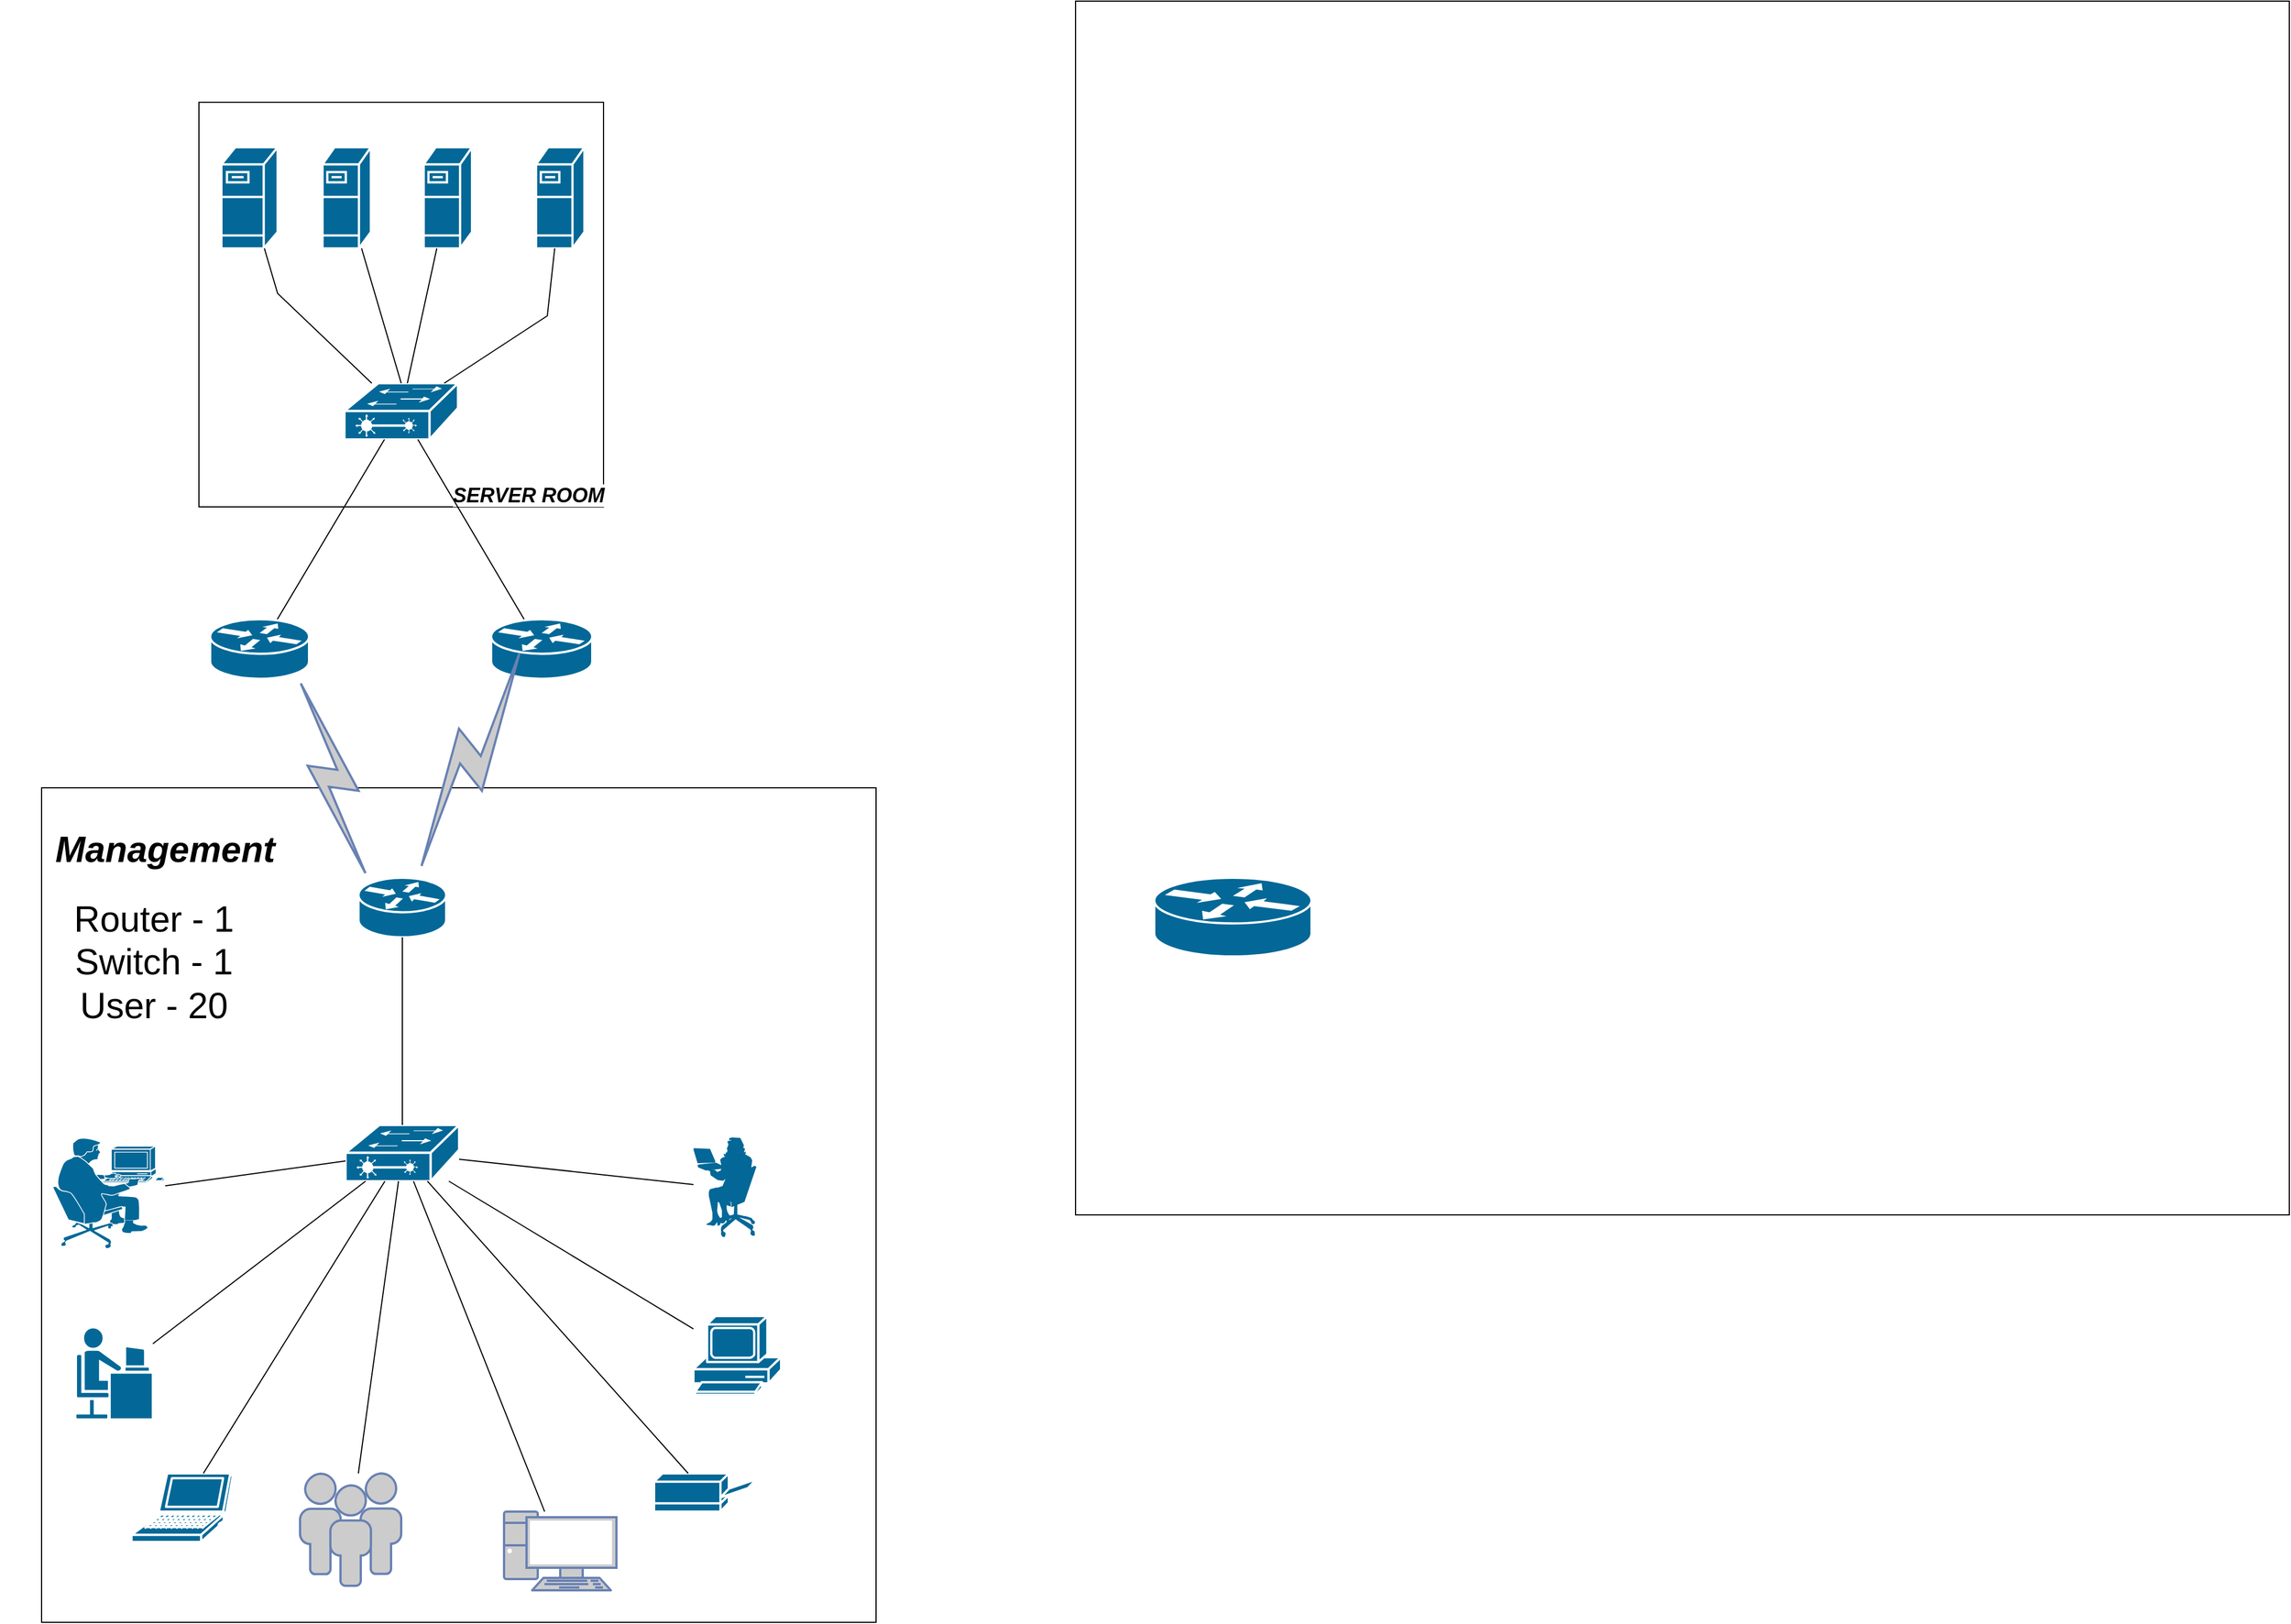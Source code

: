 <mxfile version="16.6.5" type="github">
  <diagram id="I0W5fS5LRaxKxFZAML5S" name="Page-1">
    <mxGraphModel dx="3472" dy="1800" grid="1" gridSize="10" guides="1" tooltips="1" connect="1" arrows="1" fold="1" page="1" pageScale="1" pageWidth="3300" pageHeight="4681" math="0" shadow="0">
      <root>
        <mxCell id="0" />
        <mxCell id="1" parent="0" />
        <mxCell id="NICJKz-JnJCaqx4EFZLU-43" value="" style="whiteSpace=wrap;html=1;aspect=fixed;fontStyle=3;labelBackgroundColor=#FFFFFF;" vertex="1" parent="1">
          <mxGeometry x="440" y="90" width="360" height="360" as="geometry" />
        </mxCell>
        <mxCell id="NICJKz-JnJCaqx4EFZLU-44" value="" style="shape=mxgraph.cisco.servers.fileserver;sketch=0;html=1;pointerEvents=1;dashed=0;fillColor=#036897;strokeColor=#ffffff;strokeWidth=2;verticalLabelPosition=bottom;verticalAlign=top;align=center;outlineConnect=0;" vertex="1" parent="1">
          <mxGeometry x="460" y="130" width="50" height="90" as="geometry" />
        </mxCell>
        <mxCell id="NICJKz-JnJCaqx4EFZLU-45" value="" style="shape=mxgraph.cisco.servers.fileserver;sketch=0;html=1;pointerEvents=1;dashed=0;fillColor=#036897;strokeColor=#ffffff;strokeWidth=2;verticalLabelPosition=bottom;verticalAlign=top;align=center;outlineConnect=0;" vertex="1" parent="1">
          <mxGeometry x="550" y="130" width="43" height="90" as="geometry" />
        </mxCell>
        <mxCell id="NICJKz-JnJCaqx4EFZLU-46" value="" style="shape=mxgraph.cisco.servers.fileserver;sketch=0;html=1;pointerEvents=1;dashed=0;fillColor=#036897;strokeColor=#ffffff;strokeWidth=2;verticalLabelPosition=bottom;verticalAlign=top;align=center;outlineConnect=0;" vertex="1" parent="1">
          <mxGeometry x="640" y="130" width="43" height="90" as="geometry" />
        </mxCell>
        <mxCell id="NICJKz-JnJCaqx4EFZLU-47" value="" style="shape=mxgraph.cisco.servers.fileserver;sketch=0;html=1;pointerEvents=1;dashed=0;fillColor=#036897;strokeColor=#ffffff;strokeWidth=2;verticalLabelPosition=bottom;verticalAlign=top;align=center;outlineConnect=0;" vertex="1" parent="1">
          <mxGeometry x="740" y="130" width="43" height="90" as="geometry" />
        </mxCell>
        <mxCell id="NICJKz-JnJCaqx4EFZLU-48" value="" style="shape=mxgraph.cisco.switches.layer_2_remote_switch;sketch=0;html=1;pointerEvents=1;dashed=0;fillColor=#036897;strokeColor=#ffffff;strokeWidth=2;verticalLabelPosition=bottom;verticalAlign=top;align=center;outlineConnect=0;" vertex="1" parent="1">
          <mxGeometry x="569.5" y="340" width="101" height="50" as="geometry" />
        </mxCell>
        <mxCell id="NICJKz-JnJCaqx4EFZLU-49" value="" style="endArrow=none;html=1;rounded=0;" edge="1" parent="1" source="NICJKz-JnJCaqx4EFZLU-44" target="NICJKz-JnJCaqx4EFZLU-48">
          <mxGeometry width="50" height="50" relative="1" as="geometry">
            <mxPoint x="320" y="370" as="sourcePoint" />
            <mxPoint x="360" y="320" as="targetPoint" />
            <Array as="points">
              <mxPoint x="510" y="260" />
            </Array>
          </mxGeometry>
        </mxCell>
        <mxCell id="NICJKz-JnJCaqx4EFZLU-50" value="" style="endArrow=none;html=1;rounded=0;exitX=0.5;exitY=0;exitDx=0;exitDy=0;exitPerimeter=0;" edge="1" parent="1" source="NICJKz-JnJCaqx4EFZLU-48" target="NICJKz-JnJCaqx4EFZLU-45">
          <mxGeometry width="50" height="50" relative="1" as="geometry">
            <mxPoint x="580" y="300" as="sourcePoint" />
            <mxPoint x="630" y="250" as="targetPoint" />
          </mxGeometry>
        </mxCell>
        <mxCell id="NICJKz-JnJCaqx4EFZLU-51" value="" style="endArrow=none;html=1;rounded=0;" edge="1" parent="1" source="NICJKz-JnJCaqx4EFZLU-48" target="NICJKz-JnJCaqx4EFZLU-46">
          <mxGeometry width="50" height="50" relative="1" as="geometry">
            <mxPoint x="670" y="310" as="sourcePoint" />
            <mxPoint x="720" y="260" as="targetPoint" />
          </mxGeometry>
        </mxCell>
        <mxCell id="NICJKz-JnJCaqx4EFZLU-52" value="" style="endArrow=none;html=1;rounded=0;" edge="1" parent="1" source="NICJKz-JnJCaqx4EFZLU-48" target="NICJKz-JnJCaqx4EFZLU-47">
          <mxGeometry width="50" height="50" relative="1" as="geometry">
            <mxPoint x="720" y="320" as="sourcePoint" />
            <mxPoint x="770" y="270" as="targetPoint" />
            <Array as="points">
              <mxPoint x="750" y="280" />
            </Array>
          </mxGeometry>
        </mxCell>
        <mxCell id="NICJKz-JnJCaqx4EFZLU-53" value="&lt;h3 style=&quot;font-size: 18px;&quot;&gt;&lt;b style=&quot;font-size: 18px;&quot;&gt;&lt;i style=&quot;background-color: rgb(255, 255, 255); font-size: 18px;&quot;&gt;SERVER ROOM&lt;/i&gt;&lt;/b&gt;&lt;/h3&gt;" style="text;html=1;strokeColor=none;fillColor=none;align=center;verticalAlign=middle;whiteSpace=wrap;rounded=0;fontSize=18;" vertex="1" parent="1">
          <mxGeometry x="647" y="400" width="173" height="80" as="geometry" />
        </mxCell>
        <mxCell id="NICJKz-JnJCaqx4EFZLU-54" value="" style="shape=mxgraph.cisco.routers.router;sketch=0;html=1;pointerEvents=1;dashed=0;fillColor=#036897;strokeColor=#ffffff;strokeWidth=2;verticalLabelPosition=bottom;verticalAlign=top;align=center;outlineConnect=0;labelBackgroundColor=#FFFFFF;" vertex="1" parent="1">
          <mxGeometry x="450" y="550" width="88" height="53" as="geometry" />
        </mxCell>
        <mxCell id="NICJKz-JnJCaqx4EFZLU-55" value="" style="shape=mxgraph.cisco.routers.router;sketch=0;html=1;pointerEvents=1;dashed=0;fillColor=#036897;strokeColor=#ffffff;strokeWidth=2;verticalLabelPosition=bottom;verticalAlign=top;align=center;outlineConnect=0;labelBackgroundColor=#FFFFFF;" vertex="1" parent="1">
          <mxGeometry x="700" y="550" width="90" height="53" as="geometry" />
        </mxCell>
        <mxCell id="NICJKz-JnJCaqx4EFZLU-56" value="" style="endArrow=none;html=1;rounded=0;" edge="1" parent="1" source="NICJKz-JnJCaqx4EFZLU-54" target="NICJKz-JnJCaqx4EFZLU-48">
          <mxGeometry width="50" height="50" relative="1" as="geometry">
            <mxPoint x="520" y="490" as="sourcePoint" />
            <mxPoint x="570" y="440" as="targetPoint" />
          </mxGeometry>
        </mxCell>
        <mxCell id="NICJKz-JnJCaqx4EFZLU-57" value="" style="endArrow=none;html=1;rounded=0;" edge="1" parent="1" source="NICJKz-JnJCaqx4EFZLU-55" target="NICJKz-JnJCaqx4EFZLU-48">
          <mxGeometry width="50" height="50" relative="1" as="geometry">
            <mxPoint x="690" y="510" as="sourcePoint" />
            <mxPoint x="740" y="460" as="targetPoint" />
          </mxGeometry>
        </mxCell>
        <mxCell id="NICJKz-JnJCaqx4EFZLU-58" value="" style="shape=mxgraph.cisco.switches.layer_2_remote_switch;sketch=0;html=1;pointerEvents=1;dashed=0;fillColor=#036897;strokeColor=#ffffff;strokeWidth=2;verticalLabelPosition=bottom;verticalAlign=top;align=center;outlineConnect=0;" vertex="1" parent="1">
          <mxGeometry x="582" y="1011" width="101" height="50" as="geometry" />
        </mxCell>
        <mxCell id="NICJKz-JnJCaqx4EFZLU-59" value="" style="whiteSpace=wrap;html=1;aspect=fixed;labelBackgroundColor=#FFFFFF;" vertex="1" parent="1">
          <mxGeometry x="300" y="700" width="742.5" height="742.5" as="geometry" />
        </mxCell>
        <mxCell id="NICJKz-JnJCaqx4EFZLU-60" value="" style="shape=mxgraph.cisco.routers.router;sketch=0;html=1;pointerEvents=1;dashed=0;fillColor=#036897;strokeColor=#ffffff;strokeWidth=2;verticalLabelPosition=bottom;verticalAlign=top;align=center;outlineConnect=0;labelBackgroundColor=#FFFFFF;" vertex="1" parent="1">
          <mxGeometry x="582" y="780" width="78" height="53" as="geometry" />
        </mxCell>
        <mxCell id="NICJKz-JnJCaqx4EFZLU-61" value="" style="html=1;outlineConnect=0;fillColor=#CCCCCC;strokeColor=#6881B3;gradientColor=none;gradientDirection=north;strokeWidth=2;shape=mxgraph.networks.comm_link_edge;html=1;rounded=0;entryX=0.333;entryY=0.377;entryDx=0;entryDy=0;entryPerimeter=0;" edge="1" parent="1" source="NICJKz-JnJCaqx4EFZLU-60" target="NICJKz-JnJCaqx4EFZLU-55">
          <mxGeometry width="100" height="100" relative="1" as="geometry">
            <mxPoint x="610" y="750" as="sourcePoint" />
            <mxPoint x="710" y="650" as="targetPoint" />
          </mxGeometry>
        </mxCell>
        <mxCell id="NICJKz-JnJCaqx4EFZLU-62" value="" style="html=1;outlineConnect=0;fillColor=#CCCCCC;strokeColor=#6881B3;gradientColor=none;gradientDirection=north;strokeWidth=2;shape=mxgraph.networks.comm_link_edge;html=1;rounded=0;exitX=0.12;exitY=0.1;exitDx=0;exitDy=0;exitPerimeter=0;entryX=0.88;entryY=0.9;entryDx=0;entryDy=0;entryPerimeter=0;startArrow=none;" edge="1" parent="1" source="NICJKz-JnJCaqx4EFZLU-60" target="NICJKz-JnJCaqx4EFZLU-54">
          <mxGeometry width="100" height="100" relative="1" as="geometry">
            <mxPoint x="157.2" y="713" as="sourcePoint" />
            <mxPoint x="420" y="770" as="targetPoint" />
            <Array as="points">
              <mxPoint x="281" y="860" />
            </Array>
          </mxGeometry>
        </mxCell>
        <mxCell id="NICJKz-JnJCaqx4EFZLU-63" value="" style="shape=mxgraph.cisco.switches.layer_2_remote_switch;sketch=0;html=1;pointerEvents=1;dashed=0;fillColor=#036897;strokeColor=#ffffff;strokeWidth=2;verticalLabelPosition=bottom;verticalAlign=top;align=center;outlineConnect=0;labelBackgroundColor=#FFFFFF;" vertex="1" parent="1">
          <mxGeometry x="570.5" y="1000" width="101" height="50" as="geometry" />
        </mxCell>
        <mxCell id="NICJKz-JnJCaqx4EFZLU-64" value="" style="endArrow=none;html=1;rounded=0;entryX=0.5;entryY=1;entryDx=0;entryDy=0;entryPerimeter=0;fontStyle=1;fontSize=45;" edge="1" parent="1" source="NICJKz-JnJCaqx4EFZLU-63" target="NICJKz-JnJCaqx4EFZLU-60">
          <mxGeometry width="50" height="50" relative="1" as="geometry">
            <mxPoint x="630" y="940" as="sourcePoint" />
            <mxPoint x="680" y="890" as="targetPoint" />
          </mxGeometry>
        </mxCell>
        <mxCell id="NICJKz-JnJCaqx4EFZLU-65" value="" style="shape=mxgraph.cisco.people.pc_man;sketch=0;html=1;pointerEvents=1;dashed=0;fillColor=#036897;strokeColor=#ffffff;strokeWidth=2;verticalLabelPosition=bottom;verticalAlign=top;align=center;outlineConnect=0;labelBackgroundColor=#FFFFFF;fontSize=45;" vertex="1" parent="1">
          <mxGeometry x="310" y="1011" width="100" height="100" as="geometry" />
        </mxCell>
        <mxCell id="NICJKz-JnJCaqx4EFZLU-66" value="" style="shape=mxgraph.cisco.people.androgenous_person;sketch=0;html=1;pointerEvents=1;dashed=0;fillColor=#036897;strokeColor=#ffffff;strokeWidth=2;verticalLabelPosition=bottom;verticalAlign=top;align=center;outlineConnect=0;labelBackgroundColor=#FFFFFF;fontSize=45;" vertex="1" parent="1">
          <mxGeometry x="330" y="1180" width="69" height="82" as="geometry" />
        </mxCell>
        <mxCell id="NICJKz-JnJCaqx4EFZLU-67" value="" style="shape=mxgraph.cisco.people.sitting_woman;sketch=0;html=1;pointerEvents=1;dashed=0;fillColor=#036897;strokeColor=#ffffff;strokeWidth=2;verticalLabelPosition=bottom;verticalAlign=top;align=center;outlineConnect=0;labelBackgroundColor=#FFFFFF;fontSize=45;" vertex="1" parent="1">
          <mxGeometry x="880" y="1011" width="56" height="90" as="geometry" />
        </mxCell>
        <mxCell id="NICJKz-JnJCaqx4EFZLU-68" value="" style="shape=mxgraph.cisco.computers_and_peripherals.pc;sketch=0;html=1;pointerEvents=1;dashed=0;fillColor=#036897;strokeColor=#ffffff;strokeWidth=2;verticalLabelPosition=bottom;verticalAlign=top;align=center;outlineConnect=0;labelBackgroundColor=#FFFFFF;fontSize=45;" vertex="1" parent="1">
          <mxGeometry x="880" y="1170" width="78" height="70" as="geometry" />
        </mxCell>
        <mxCell id="NICJKz-JnJCaqx4EFZLU-69" value="" style="shape=mxgraph.cisco.computers_and_peripherals.printer;sketch=0;html=1;pointerEvents=1;dashed=0;fillColor=#036897;strokeColor=#ffffff;strokeWidth=2;verticalLabelPosition=bottom;verticalAlign=top;align=center;outlineConnect=0;labelBackgroundColor=#FFFFFF;fontSize=45;" vertex="1" parent="1">
          <mxGeometry x="845" y="1310" width="91" height="34" as="geometry" />
        </mxCell>
        <mxCell id="NICJKz-JnJCaqx4EFZLU-70" value="" style="shape=mxgraph.cisco.computers_and_peripherals.laptop;sketch=0;html=1;pointerEvents=1;dashed=0;fillColor=#036897;strokeColor=#ffffff;strokeWidth=2;verticalLabelPosition=bottom;verticalAlign=top;align=center;outlineConnect=0;labelBackgroundColor=#FFFFFF;fontSize=45;" vertex="1" parent="1">
          <mxGeometry x="380" y="1310" width="90" height="61" as="geometry" />
        </mxCell>
        <mxCell id="NICJKz-JnJCaqx4EFZLU-71" value="" style="fontColor=#0066CC;verticalAlign=top;verticalLabelPosition=bottom;labelPosition=center;align=center;html=1;outlineConnect=0;fillColor=#CCCCCC;strokeColor=#6881B3;gradientColor=none;gradientDirection=north;strokeWidth=2;shape=mxgraph.networks.pc;labelBackgroundColor=#FFFFFF;fontSize=45;" vertex="1" parent="1">
          <mxGeometry x="711.5" y="1344" width="100" height="70" as="geometry" />
        </mxCell>
        <mxCell id="NICJKz-JnJCaqx4EFZLU-72" value="" style="fontColor=#0066CC;verticalAlign=top;verticalLabelPosition=bottom;labelPosition=center;align=center;html=1;outlineConnect=0;fillColor=#CCCCCC;strokeColor=#6881B3;gradientColor=none;gradientDirection=north;strokeWidth=2;shape=mxgraph.networks.users;labelBackgroundColor=#FFFFFF;fontSize=45;" vertex="1" parent="1">
          <mxGeometry x="530" y="1310" width="90" height="100" as="geometry" />
        </mxCell>
        <mxCell id="NICJKz-JnJCaqx4EFZLU-73" value="" style="endArrow=none;html=1;rounded=0;fontSize=45;" edge="1" parent="1" source="NICJKz-JnJCaqx4EFZLU-68" target="NICJKz-JnJCaqx4EFZLU-63">
          <mxGeometry width="50" height="50" relative="1" as="geometry">
            <mxPoint x="850" y="1230" as="sourcePoint" />
            <mxPoint x="900" y="1180" as="targetPoint" />
          </mxGeometry>
        </mxCell>
        <mxCell id="NICJKz-JnJCaqx4EFZLU-74" value="" style="endArrow=none;html=1;rounded=0;fontSize=45;" edge="1" parent="1" source="NICJKz-JnJCaqx4EFZLU-65" target="NICJKz-JnJCaqx4EFZLU-63">
          <mxGeometry width="50" height="50" relative="1" as="geometry">
            <mxPoint x="470" y="1070" as="sourcePoint" />
            <mxPoint x="520" y="1020" as="targetPoint" />
          </mxGeometry>
        </mxCell>
        <mxCell id="NICJKz-JnJCaqx4EFZLU-75" value="" style="endArrow=none;html=1;rounded=0;fontSize=45;" edge="1" parent="1" source="NICJKz-JnJCaqx4EFZLU-66" target="NICJKz-JnJCaqx4EFZLU-63">
          <mxGeometry width="50" height="50" relative="1" as="geometry">
            <mxPoint x="490" y="1200" as="sourcePoint" />
            <mxPoint x="540" y="1150" as="targetPoint" />
          </mxGeometry>
        </mxCell>
        <mxCell id="NICJKz-JnJCaqx4EFZLU-76" value="" style="endArrow=none;html=1;rounded=0;fontSize=45;" edge="1" parent="1" source="NICJKz-JnJCaqx4EFZLU-70" target="NICJKz-JnJCaqx4EFZLU-63">
          <mxGeometry width="50" height="50" relative="1" as="geometry">
            <mxPoint x="530" y="1200" as="sourcePoint" />
            <mxPoint x="580" y="1150" as="targetPoint" />
          </mxGeometry>
        </mxCell>
        <mxCell id="NICJKz-JnJCaqx4EFZLU-77" value="" style="endArrow=none;html=1;rounded=0;fontSize=45;" edge="1" parent="1" source="NICJKz-JnJCaqx4EFZLU-72" target="NICJKz-JnJCaqx4EFZLU-63">
          <mxGeometry width="50" height="50" relative="1" as="geometry">
            <mxPoint x="610" y="1220" as="sourcePoint" />
            <mxPoint x="660" y="1170" as="targetPoint" />
          </mxGeometry>
        </mxCell>
        <mxCell id="NICJKz-JnJCaqx4EFZLU-78" value="" style="endArrow=none;html=1;rounded=0;fontSize=45;" edge="1" parent="1" source="NICJKz-JnJCaqx4EFZLU-71" target="NICJKz-JnJCaqx4EFZLU-63">
          <mxGeometry width="50" height="50" relative="1" as="geometry">
            <mxPoint x="750" y="1200" as="sourcePoint" />
            <mxPoint x="800" y="1150" as="targetPoint" />
          </mxGeometry>
        </mxCell>
        <mxCell id="NICJKz-JnJCaqx4EFZLU-79" value="" style="endArrow=none;html=1;rounded=0;fontSize=45;" edge="1" parent="1" source="NICJKz-JnJCaqx4EFZLU-69" target="NICJKz-JnJCaqx4EFZLU-63">
          <mxGeometry width="50" height="50" relative="1" as="geometry">
            <mxPoint x="710" y="1130" as="sourcePoint" />
            <mxPoint x="760" y="1080" as="targetPoint" />
          </mxGeometry>
        </mxCell>
        <mxCell id="NICJKz-JnJCaqx4EFZLU-80" value="" style="endArrow=none;html=1;rounded=0;fontSize=45;" edge="1" parent="1" source="NICJKz-JnJCaqx4EFZLU-67" target="NICJKz-JnJCaqx4EFZLU-63">
          <mxGeometry width="50" height="50" relative="1" as="geometry">
            <mxPoint x="770" y="1150" as="sourcePoint" />
            <mxPoint x="820" y="1100" as="targetPoint" />
          </mxGeometry>
        </mxCell>
        <mxCell id="NICJKz-JnJCaqx4EFZLU-81" value="" style="whiteSpace=wrap;html=1;aspect=fixed;" vertex="1" parent="1">
          <mxGeometry x="1220" width="1080" height="1080" as="geometry" />
        </mxCell>
        <mxCell id="NICJKz-JnJCaqx4EFZLU-82" value="" style="shape=mxgraph.cisco.routers.router;sketch=0;html=1;pointerEvents=1;dashed=0;fillColor=#036897;strokeColor=#ffffff;strokeWidth=2;verticalLabelPosition=bottom;verticalAlign=top;align=center;outlineConnect=0;" vertex="1" parent="1">
          <mxGeometry x="1290" y="780" width="140" height="70" as="geometry" />
        </mxCell>
        <mxCell id="NICJKz-JnJCaqx4EFZLU-83" value="&lt;font style=&quot;font-size: 32px&quot;&gt;&lt;b&gt;&lt;i&gt;Management&lt;/i&gt;&lt;/b&gt;&lt;/font&gt;" style="text;html=1;strokeColor=none;fillColor=none;align=center;verticalAlign=middle;whiteSpace=wrap;rounded=0;" vertex="1" parent="1">
          <mxGeometry x="380" y="740" width="60" height="30" as="geometry" />
        </mxCell>
        <mxCell id="NICJKz-JnJCaqx4EFZLU-86" value="Router - 1&lt;br&gt;Switch - 1&lt;br&gt;User - 20" style="text;html=1;strokeColor=none;fillColor=none;align=center;verticalAlign=middle;whiteSpace=wrap;rounded=0;fontSize=32;" vertex="1" parent="1">
          <mxGeometry x="310" y="840" width="180" height="30" as="geometry" />
        </mxCell>
      </root>
    </mxGraphModel>
  </diagram>
</mxfile>
